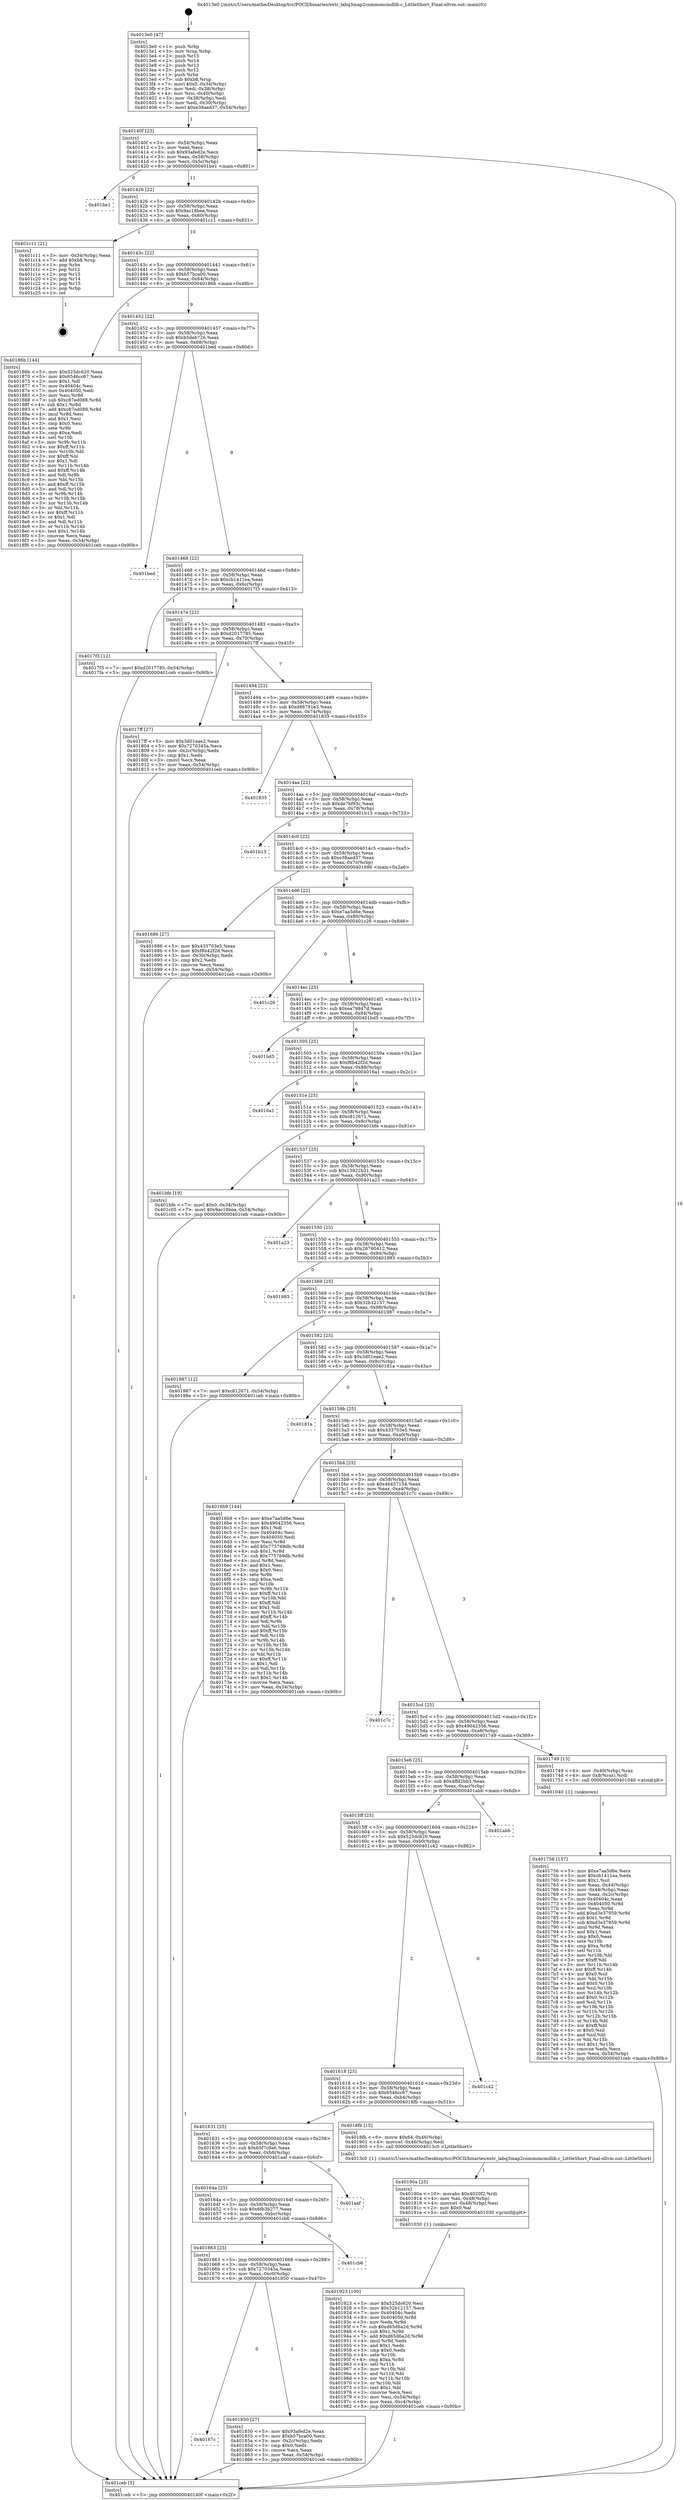 digraph "0x4013e0" {
  label = "0x4013e0 (/mnt/c/Users/mathe/Desktop/tcc/POCII/binaries/extr_labq3map2commoncmdlib.c_LittleShort_Final-ollvm.out::main(0))"
  labelloc = "t"
  node[shape=record]

  Entry [label="",width=0.3,height=0.3,shape=circle,fillcolor=black,style=filled]
  "0x40140f" [label="{
     0x40140f [23]\l
     | [instrs]\l
     &nbsp;&nbsp;0x40140f \<+3\>: mov -0x54(%rbp),%eax\l
     &nbsp;&nbsp;0x401412 \<+2\>: mov %eax,%ecx\l
     &nbsp;&nbsp;0x401414 \<+6\>: sub $0x93afed2e,%ecx\l
     &nbsp;&nbsp;0x40141a \<+3\>: mov %eax,-0x58(%rbp)\l
     &nbsp;&nbsp;0x40141d \<+3\>: mov %ecx,-0x5c(%rbp)\l
     &nbsp;&nbsp;0x401420 \<+6\>: je 0000000000401be1 \<main+0x801\>\l
  }"]
  "0x401be1" [label="{
     0x401be1\l
  }", style=dashed]
  "0x401426" [label="{
     0x401426 [22]\l
     | [instrs]\l
     &nbsp;&nbsp;0x401426 \<+5\>: jmp 000000000040142b \<main+0x4b\>\l
     &nbsp;&nbsp;0x40142b \<+3\>: mov -0x58(%rbp),%eax\l
     &nbsp;&nbsp;0x40142e \<+5\>: sub $0x9ac18bea,%eax\l
     &nbsp;&nbsp;0x401433 \<+3\>: mov %eax,-0x60(%rbp)\l
     &nbsp;&nbsp;0x401436 \<+6\>: je 0000000000401c11 \<main+0x831\>\l
  }"]
  Exit [label="",width=0.3,height=0.3,shape=circle,fillcolor=black,style=filled,peripheries=2]
  "0x401c11" [label="{
     0x401c11 [21]\l
     | [instrs]\l
     &nbsp;&nbsp;0x401c11 \<+3\>: mov -0x34(%rbp),%eax\l
     &nbsp;&nbsp;0x401c14 \<+7\>: add $0xb8,%rsp\l
     &nbsp;&nbsp;0x401c1b \<+1\>: pop %rbx\l
     &nbsp;&nbsp;0x401c1c \<+2\>: pop %r12\l
     &nbsp;&nbsp;0x401c1e \<+2\>: pop %r13\l
     &nbsp;&nbsp;0x401c20 \<+2\>: pop %r14\l
     &nbsp;&nbsp;0x401c22 \<+2\>: pop %r15\l
     &nbsp;&nbsp;0x401c24 \<+1\>: pop %rbp\l
     &nbsp;&nbsp;0x401c25 \<+1\>: ret\l
  }"]
  "0x40143c" [label="{
     0x40143c [22]\l
     | [instrs]\l
     &nbsp;&nbsp;0x40143c \<+5\>: jmp 0000000000401441 \<main+0x61\>\l
     &nbsp;&nbsp;0x401441 \<+3\>: mov -0x58(%rbp),%eax\l
     &nbsp;&nbsp;0x401444 \<+5\>: sub $0xb57bca00,%eax\l
     &nbsp;&nbsp;0x401449 \<+3\>: mov %eax,-0x64(%rbp)\l
     &nbsp;&nbsp;0x40144c \<+6\>: je 000000000040186b \<main+0x48b\>\l
  }"]
  "0x401923" [label="{
     0x401923 [100]\l
     | [instrs]\l
     &nbsp;&nbsp;0x401923 \<+5\>: mov $0x525dc620,%esi\l
     &nbsp;&nbsp;0x401928 \<+5\>: mov $0x32b12157,%ecx\l
     &nbsp;&nbsp;0x40192d \<+7\>: mov 0x40404c,%edx\l
     &nbsp;&nbsp;0x401934 \<+8\>: mov 0x404050,%r8d\l
     &nbsp;&nbsp;0x40193c \<+3\>: mov %edx,%r9d\l
     &nbsp;&nbsp;0x40193f \<+7\>: sub $0xd65d6a2d,%r9d\l
     &nbsp;&nbsp;0x401946 \<+4\>: sub $0x1,%r9d\l
     &nbsp;&nbsp;0x40194a \<+7\>: add $0xd65d6a2d,%r9d\l
     &nbsp;&nbsp;0x401951 \<+4\>: imul %r9d,%edx\l
     &nbsp;&nbsp;0x401955 \<+3\>: and $0x1,%edx\l
     &nbsp;&nbsp;0x401958 \<+3\>: cmp $0x0,%edx\l
     &nbsp;&nbsp;0x40195b \<+4\>: sete %r10b\l
     &nbsp;&nbsp;0x40195f \<+4\>: cmp $0xa,%r8d\l
     &nbsp;&nbsp;0x401963 \<+4\>: setl %r11b\l
     &nbsp;&nbsp;0x401967 \<+3\>: mov %r10b,%bl\l
     &nbsp;&nbsp;0x40196a \<+3\>: and %r11b,%bl\l
     &nbsp;&nbsp;0x40196d \<+3\>: xor %r11b,%r10b\l
     &nbsp;&nbsp;0x401970 \<+3\>: or %r10b,%bl\l
     &nbsp;&nbsp;0x401973 \<+3\>: test $0x1,%bl\l
     &nbsp;&nbsp;0x401976 \<+3\>: cmovne %ecx,%esi\l
     &nbsp;&nbsp;0x401979 \<+3\>: mov %esi,-0x54(%rbp)\l
     &nbsp;&nbsp;0x40197c \<+6\>: mov %eax,-0xc4(%rbp)\l
     &nbsp;&nbsp;0x401982 \<+5\>: jmp 0000000000401ceb \<main+0x90b\>\l
  }"]
  "0x40186b" [label="{
     0x40186b [144]\l
     | [instrs]\l
     &nbsp;&nbsp;0x40186b \<+5\>: mov $0x525dc620,%eax\l
     &nbsp;&nbsp;0x401870 \<+5\>: mov $0x6546cc67,%ecx\l
     &nbsp;&nbsp;0x401875 \<+2\>: mov $0x1,%dl\l
     &nbsp;&nbsp;0x401877 \<+7\>: mov 0x40404c,%esi\l
     &nbsp;&nbsp;0x40187e \<+7\>: mov 0x404050,%edi\l
     &nbsp;&nbsp;0x401885 \<+3\>: mov %esi,%r8d\l
     &nbsp;&nbsp;0x401888 \<+7\>: sub $0xc87ed088,%r8d\l
     &nbsp;&nbsp;0x40188f \<+4\>: sub $0x1,%r8d\l
     &nbsp;&nbsp;0x401893 \<+7\>: add $0xc87ed088,%r8d\l
     &nbsp;&nbsp;0x40189a \<+4\>: imul %r8d,%esi\l
     &nbsp;&nbsp;0x40189e \<+3\>: and $0x1,%esi\l
     &nbsp;&nbsp;0x4018a1 \<+3\>: cmp $0x0,%esi\l
     &nbsp;&nbsp;0x4018a4 \<+4\>: sete %r9b\l
     &nbsp;&nbsp;0x4018a8 \<+3\>: cmp $0xa,%edi\l
     &nbsp;&nbsp;0x4018ab \<+4\>: setl %r10b\l
     &nbsp;&nbsp;0x4018af \<+3\>: mov %r9b,%r11b\l
     &nbsp;&nbsp;0x4018b2 \<+4\>: xor $0xff,%r11b\l
     &nbsp;&nbsp;0x4018b6 \<+3\>: mov %r10b,%bl\l
     &nbsp;&nbsp;0x4018b9 \<+3\>: xor $0xff,%bl\l
     &nbsp;&nbsp;0x4018bc \<+3\>: xor $0x1,%dl\l
     &nbsp;&nbsp;0x4018bf \<+3\>: mov %r11b,%r14b\l
     &nbsp;&nbsp;0x4018c2 \<+4\>: and $0xff,%r14b\l
     &nbsp;&nbsp;0x4018c6 \<+3\>: and %dl,%r9b\l
     &nbsp;&nbsp;0x4018c9 \<+3\>: mov %bl,%r15b\l
     &nbsp;&nbsp;0x4018cc \<+4\>: and $0xff,%r15b\l
     &nbsp;&nbsp;0x4018d0 \<+3\>: and %dl,%r10b\l
     &nbsp;&nbsp;0x4018d3 \<+3\>: or %r9b,%r14b\l
     &nbsp;&nbsp;0x4018d6 \<+3\>: or %r10b,%r15b\l
     &nbsp;&nbsp;0x4018d9 \<+3\>: xor %r15b,%r14b\l
     &nbsp;&nbsp;0x4018dc \<+3\>: or %bl,%r11b\l
     &nbsp;&nbsp;0x4018df \<+4\>: xor $0xff,%r11b\l
     &nbsp;&nbsp;0x4018e3 \<+3\>: or $0x1,%dl\l
     &nbsp;&nbsp;0x4018e6 \<+3\>: and %dl,%r11b\l
     &nbsp;&nbsp;0x4018e9 \<+3\>: or %r11b,%r14b\l
     &nbsp;&nbsp;0x4018ec \<+4\>: test $0x1,%r14b\l
     &nbsp;&nbsp;0x4018f0 \<+3\>: cmovne %ecx,%eax\l
     &nbsp;&nbsp;0x4018f3 \<+3\>: mov %eax,-0x54(%rbp)\l
     &nbsp;&nbsp;0x4018f6 \<+5\>: jmp 0000000000401ceb \<main+0x90b\>\l
  }"]
  "0x401452" [label="{
     0x401452 [22]\l
     | [instrs]\l
     &nbsp;&nbsp;0x401452 \<+5\>: jmp 0000000000401457 \<main+0x77\>\l
     &nbsp;&nbsp;0x401457 \<+3\>: mov -0x58(%rbp),%eax\l
     &nbsp;&nbsp;0x40145a \<+5\>: sub $0xb5deb726,%eax\l
     &nbsp;&nbsp;0x40145f \<+3\>: mov %eax,-0x68(%rbp)\l
     &nbsp;&nbsp;0x401462 \<+6\>: je 0000000000401bed \<main+0x80d\>\l
  }"]
  "0x40190a" [label="{
     0x40190a [25]\l
     | [instrs]\l
     &nbsp;&nbsp;0x40190a \<+10\>: movabs $0x4020f2,%rdi\l
     &nbsp;&nbsp;0x401914 \<+4\>: mov %ax,-0x48(%rbp)\l
     &nbsp;&nbsp;0x401918 \<+4\>: movswl -0x48(%rbp),%esi\l
     &nbsp;&nbsp;0x40191c \<+2\>: mov $0x0,%al\l
     &nbsp;&nbsp;0x40191e \<+5\>: call 0000000000401030 \<printf@plt\>\l
     | [calls]\l
     &nbsp;&nbsp;0x401030 \{1\} (unknown)\l
  }"]
  "0x401bed" [label="{
     0x401bed\l
  }", style=dashed]
  "0x401468" [label="{
     0x401468 [22]\l
     | [instrs]\l
     &nbsp;&nbsp;0x401468 \<+5\>: jmp 000000000040146d \<main+0x8d\>\l
     &nbsp;&nbsp;0x40146d \<+3\>: mov -0x58(%rbp),%eax\l
     &nbsp;&nbsp;0x401470 \<+5\>: sub $0xcb1411ea,%eax\l
     &nbsp;&nbsp;0x401475 \<+3\>: mov %eax,-0x6c(%rbp)\l
     &nbsp;&nbsp;0x401478 \<+6\>: je 00000000004017f3 \<main+0x413\>\l
  }"]
  "0x40167c" [label="{
     0x40167c\l
  }", style=dashed]
  "0x4017f3" [label="{
     0x4017f3 [12]\l
     | [instrs]\l
     &nbsp;&nbsp;0x4017f3 \<+7\>: movl $0xd2017785,-0x54(%rbp)\l
     &nbsp;&nbsp;0x4017fa \<+5\>: jmp 0000000000401ceb \<main+0x90b\>\l
  }"]
  "0x40147e" [label="{
     0x40147e [22]\l
     | [instrs]\l
     &nbsp;&nbsp;0x40147e \<+5\>: jmp 0000000000401483 \<main+0xa3\>\l
     &nbsp;&nbsp;0x401483 \<+3\>: mov -0x58(%rbp),%eax\l
     &nbsp;&nbsp;0x401486 \<+5\>: sub $0xd2017785,%eax\l
     &nbsp;&nbsp;0x40148b \<+3\>: mov %eax,-0x70(%rbp)\l
     &nbsp;&nbsp;0x40148e \<+6\>: je 00000000004017ff \<main+0x41f\>\l
  }"]
  "0x401850" [label="{
     0x401850 [27]\l
     | [instrs]\l
     &nbsp;&nbsp;0x401850 \<+5\>: mov $0x93afed2e,%eax\l
     &nbsp;&nbsp;0x401855 \<+5\>: mov $0xb57bca00,%ecx\l
     &nbsp;&nbsp;0x40185a \<+3\>: mov -0x2c(%rbp),%edx\l
     &nbsp;&nbsp;0x40185d \<+3\>: cmp $0x0,%edx\l
     &nbsp;&nbsp;0x401860 \<+3\>: cmove %ecx,%eax\l
     &nbsp;&nbsp;0x401863 \<+3\>: mov %eax,-0x54(%rbp)\l
     &nbsp;&nbsp;0x401866 \<+5\>: jmp 0000000000401ceb \<main+0x90b\>\l
  }"]
  "0x4017ff" [label="{
     0x4017ff [27]\l
     | [instrs]\l
     &nbsp;&nbsp;0x4017ff \<+5\>: mov $0x3d01eae2,%eax\l
     &nbsp;&nbsp;0x401804 \<+5\>: mov $0x7270345a,%ecx\l
     &nbsp;&nbsp;0x401809 \<+3\>: mov -0x2c(%rbp),%edx\l
     &nbsp;&nbsp;0x40180c \<+3\>: cmp $0x1,%edx\l
     &nbsp;&nbsp;0x40180f \<+3\>: cmovl %ecx,%eax\l
     &nbsp;&nbsp;0x401812 \<+3\>: mov %eax,-0x54(%rbp)\l
     &nbsp;&nbsp;0x401815 \<+5\>: jmp 0000000000401ceb \<main+0x90b\>\l
  }"]
  "0x401494" [label="{
     0x401494 [22]\l
     | [instrs]\l
     &nbsp;&nbsp;0x401494 \<+5\>: jmp 0000000000401499 \<main+0xb9\>\l
     &nbsp;&nbsp;0x401499 \<+3\>: mov -0x58(%rbp),%eax\l
     &nbsp;&nbsp;0x40149c \<+5\>: sub $0xd86791e3,%eax\l
     &nbsp;&nbsp;0x4014a1 \<+3\>: mov %eax,-0x74(%rbp)\l
     &nbsp;&nbsp;0x4014a4 \<+6\>: je 0000000000401835 \<main+0x455\>\l
  }"]
  "0x401663" [label="{
     0x401663 [25]\l
     | [instrs]\l
     &nbsp;&nbsp;0x401663 \<+5\>: jmp 0000000000401668 \<main+0x288\>\l
     &nbsp;&nbsp;0x401668 \<+3\>: mov -0x58(%rbp),%eax\l
     &nbsp;&nbsp;0x40166b \<+5\>: sub $0x7270345a,%eax\l
     &nbsp;&nbsp;0x401670 \<+6\>: mov %eax,-0xc0(%rbp)\l
     &nbsp;&nbsp;0x401676 \<+6\>: je 0000000000401850 \<main+0x470\>\l
  }"]
  "0x401835" [label="{
     0x401835\l
  }", style=dashed]
  "0x4014aa" [label="{
     0x4014aa [22]\l
     | [instrs]\l
     &nbsp;&nbsp;0x4014aa \<+5\>: jmp 00000000004014af \<main+0xcf\>\l
     &nbsp;&nbsp;0x4014af \<+3\>: mov -0x58(%rbp),%eax\l
     &nbsp;&nbsp;0x4014b2 \<+5\>: sub $0xde7bf93c,%eax\l
     &nbsp;&nbsp;0x4014b7 \<+3\>: mov %eax,-0x78(%rbp)\l
     &nbsp;&nbsp;0x4014ba \<+6\>: je 0000000000401b13 \<main+0x733\>\l
  }"]
  "0x401cb6" [label="{
     0x401cb6\l
  }", style=dashed]
  "0x401b13" [label="{
     0x401b13\l
  }", style=dashed]
  "0x4014c0" [label="{
     0x4014c0 [22]\l
     | [instrs]\l
     &nbsp;&nbsp;0x4014c0 \<+5\>: jmp 00000000004014c5 \<main+0xe5\>\l
     &nbsp;&nbsp;0x4014c5 \<+3\>: mov -0x58(%rbp),%eax\l
     &nbsp;&nbsp;0x4014c8 \<+5\>: sub $0xe38aed37,%eax\l
     &nbsp;&nbsp;0x4014cd \<+3\>: mov %eax,-0x7c(%rbp)\l
     &nbsp;&nbsp;0x4014d0 \<+6\>: je 0000000000401686 \<main+0x2a6\>\l
  }"]
  "0x40164a" [label="{
     0x40164a [25]\l
     | [instrs]\l
     &nbsp;&nbsp;0x40164a \<+5\>: jmp 000000000040164f \<main+0x26f\>\l
     &nbsp;&nbsp;0x40164f \<+3\>: mov -0x58(%rbp),%eax\l
     &nbsp;&nbsp;0x401652 \<+5\>: sub $0x6fb36277,%eax\l
     &nbsp;&nbsp;0x401657 \<+6\>: mov %eax,-0xbc(%rbp)\l
     &nbsp;&nbsp;0x40165d \<+6\>: je 0000000000401cb6 \<main+0x8d6\>\l
  }"]
  "0x401686" [label="{
     0x401686 [27]\l
     | [instrs]\l
     &nbsp;&nbsp;0x401686 \<+5\>: mov $0x433703e5,%eax\l
     &nbsp;&nbsp;0x40168b \<+5\>: mov $0xf8b42f2d,%ecx\l
     &nbsp;&nbsp;0x401690 \<+3\>: mov -0x30(%rbp),%edx\l
     &nbsp;&nbsp;0x401693 \<+3\>: cmp $0x2,%edx\l
     &nbsp;&nbsp;0x401696 \<+3\>: cmovne %ecx,%eax\l
     &nbsp;&nbsp;0x401699 \<+3\>: mov %eax,-0x54(%rbp)\l
     &nbsp;&nbsp;0x40169c \<+5\>: jmp 0000000000401ceb \<main+0x90b\>\l
  }"]
  "0x4014d6" [label="{
     0x4014d6 [22]\l
     | [instrs]\l
     &nbsp;&nbsp;0x4014d6 \<+5\>: jmp 00000000004014db \<main+0xfb\>\l
     &nbsp;&nbsp;0x4014db \<+3\>: mov -0x58(%rbp),%eax\l
     &nbsp;&nbsp;0x4014de \<+5\>: sub $0xe7aa5d6e,%eax\l
     &nbsp;&nbsp;0x4014e3 \<+3\>: mov %eax,-0x80(%rbp)\l
     &nbsp;&nbsp;0x4014e6 \<+6\>: je 0000000000401c26 \<main+0x846\>\l
  }"]
  "0x401ceb" [label="{
     0x401ceb [5]\l
     | [instrs]\l
     &nbsp;&nbsp;0x401ceb \<+5\>: jmp 000000000040140f \<main+0x2f\>\l
  }"]
  "0x4013e0" [label="{
     0x4013e0 [47]\l
     | [instrs]\l
     &nbsp;&nbsp;0x4013e0 \<+1\>: push %rbp\l
     &nbsp;&nbsp;0x4013e1 \<+3\>: mov %rsp,%rbp\l
     &nbsp;&nbsp;0x4013e4 \<+2\>: push %r15\l
     &nbsp;&nbsp;0x4013e6 \<+2\>: push %r14\l
     &nbsp;&nbsp;0x4013e8 \<+2\>: push %r13\l
     &nbsp;&nbsp;0x4013ea \<+2\>: push %r12\l
     &nbsp;&nbsp;0x4013ec \<+1\>: push %rbx\l
     &nbsp;&nbsp;0x4013ed \<+7\>: sub $0xb8,%rsp\l
     &nbsp;&nbsp;0x4013f4 \<+7\>: movl $0x0,-0x34(%rbp)\l
     &nbsp;&nbsp;0x4013fb \<+3\>: mov %edi,-0x38(%rbp)\l
     &nbsp;&nbsp;0x4013fe \<+4\>: mov %rsi,-0x40(%rbp)\l
     &nbsp;&nbsp;0x401402 \<+3\>: mov -0x38(%rbp),%edi\l
     &nbsp;&nbsp;0x401405 \<+3\>: mov %edi,-0x30(%rbp)\l
     &nbsp;&nbsp;0x401408 \<+7\>: movl $0xe38aed37,-0x54(%rbp)\l
  }"]
  "0x401aaf" [label="{
     0x401aaf\l
  }", style=dashed]
  "0x401c26" [label="{
     0x401c26\l
  }", style=dashed]
  "0x4014ec" [label="{
     0x4014ec [25]\l
     | [instrs]\l
     &nbsp;&nbsp;0x4014ec \<+5\>: jmp 00000000004014f1 \<main+0x111\>\l
     &nbsp;&nbsp;0x4014f1 \<+3\>: mov -0x58(%rbp),%eax\l
     &nbsp;&nbsp;0x4014f4 \<+5\>: sub $0xea79847d,%eax\l
     &nbsp;&nbsp;0x4014f9 \<+6\>: mov %eax,-0x84(%rbp)\l
     &nbsp;&nbsp;0x4014ff \<+6\>: je 0000000000401bd5 \<main+0x7f5\>\l
  }"]
  "0x401631" [label="{
     0x401631 [25]\l
     | [instrs]\l
     &nbsp;&nbsp;0x401631 \<+5\>: jmp 0000000000401636 \<main+0x256\>\l
     &nbsp;&nbsp;0x401636 \<+3\>: mov -0x58(%rbp),%eax\l
     &nbsp;&nbsp;0x401639 \<+5\>: sub $0x65f7c9a6,%eax\l
     &nbsp;&nbsp;0x40163e \<+6\>: mov %eax,-0xb8(%rbp)\l
     &nbsp;&nbsp;0x401644 \<+6\>: je 0000000000401aaf \<main+0x6cf\>\l
  }"]
  "0x401bd5" [label="{
     0x401bd5\l
  }", style=dashed]
  "0x401505" [label="{
     0x401505 [25]\l
     | [instrs]\l
     &nbsp;&nbsp;0x401505 \<+5\>: jmp 000000000040150a \<main+0x12a\>\l
     &nbsp;&nbsp;0x40150a \<+3\>: mov -0x58(%rbp),%eax\l
     &nbsp;&nbsp;0x40150d \<+5\>: sub $0xf8b42f2d,%eax\l
     &nbsp;&nbsp;0x401512 \<+6\>: mov %eax,-0x88(%rbp)\l
     &nbsp;&nbsp;0x401518 \<+6\>: je 00000000004016a1 \<main+0x2c1\>\l
  }"]
  "0x4018fb" [label="{
     0x4018fb [15]\l
     | [instrs]\l
     &nbsp;&nbsp;0x4018fb \<+6\>: movw $0x64,-0x46(%rbp)\l
     &nbsp;&nbsp;0x401901 \<+4\>: movswl -0x46(%rbp),%edi\l
     &nbsp;&nbsp;0x401905 \<+5\>: call 00000000004013c0 \<LittleShort\>\l
     | [calls]\l
     &nbsp;&nbsp;0x4013c0 \{1\} (/mnt/c/Users/mathe/Desktop/tcc/POCII/binaries/extr_labq3map2commoncmdlib.c_LittleShort_Final-ollvm.out::LittleShort)\l
  }"]
  "0x4016a1" [label="{
     0x4016a1\l
  }", style=dashed]
  "0x40151e" [label="{
     0x40151e [25]\l
     | [instrs]\l
     &nbsp;&nbsp;0x40151e \<+5\>: jmp 0000000000401523 \<main+0x143\>\l
     &nbsp;&nbsp;0x401523 \<+3\>: mov -0x58(%rbp),%eax\l
     &nbsp;&nbsp;0x401526 \<+5\>: sub $0xc812671,%eax\l
     &nbsp;&nbsp;0x40152b \<+6\>: mov %eax,-0x8c(%rbp)\l
     &nbsp;&nbsp;0x401531 \<+6\>: je 0000000000401bfe \<main+0x81e\>\l
  }"]
  "0x401618" [label="{
     0x401618 [25]\l
     | [instrs]\l
     &nbsp;&nbsp;0x401618 \<+5\>: jmp 000000000040161d \<main+0x23d\>\l
     &nbsp;&nbsp;0x40161d \<+3\>: mov -0x58(%rbp),%eax\l
     &nbsp;&nbsp;0x401620 \<+5\>: sub $0x6546cc67,%eax\l
     &nbsp;&nbsp;0x401625 \<+6\>: mov %eax,-0xb4(%rbp)\l
     &nbsp;&nbsp;0x40162b \<+6\>: je 00000000004018fb \<main+0x51b\>\l
  }"]
  "0x401bfe" [label="{
     0x401bfe [19]\l
     | [instrs]\l
     &nbsp;&nbsp;0x401bfe \<+7\>: movl $0x0,-0x34(%rbp)\l
     &nbsp;&nbsp;0x401c05 \<+7\>: movl $0x9ac18bea,-0x54(%rbp)\l
     &nbsp;&nbsp;0x401c0c \<+5\>: jmp 0000000000401ceb \<main+0x90b\>\l
  }"]
  "0x401537" [label="{
     0x401537 [25]\l
     | [instrs]\l
     &nbsp;&nbsp;0x401537 \<+5\>: jmp 000000000040153c \<main+0x15c\>\l
     &nbsp;&nbsp;0x40153c \<+3\>: mov -0x58(%rbp),%eax\l
     &nbsp;&nbsp;0x40153f \<+5\>: sub $0x13922b31,%eax\l
     &nbsp;&nbsp;0x401544 \<+6\>: mov %eax,-0x90(%rbp)\l
     &nbsp;&nbsp;0x40154a \<+6\>: je 0000000000401a23 \<main+0x643\>\l
  }"]
  "0x401c42" [label="{
     0x401c42\l
  }", style=dashed]
  "0x401a23" [label="{
     0x401a23\l
  }", style=dashed]
  "0x401550" [label="{
     0x401550 [25]\l
     | [instrs]\l
     &nbsp;&nbsp;0x401550 \<+5\>: jmp 0000000000401555 \<main+0x175\>\l
     &nbsp;&nbsp;0x401555 \<+3\>: mov -0x58(%rbp),%eax\l
     &nbsp;&nbsp;0x401558 \<+5\>: sub $0x26760412,%eax\l
     &nbsp;&nbsp;0x40155d \<+6\>: mov %eax,-0x94(%rbp)\l
     &nbsp;&nbsp;0x401563 \<+6\>: je 0000000000401993 \<main+0x5b3\>\l
  }"]
  "0x4015ff" [label="{
     0x4015ff [25]\l
     | [instrs]\l
     &nbsp;&nbsp;0x4015ff \<+5\>: jmp 0000000000401604 \<main+0x224\>\l
     &nbsp;&nbsp;0x401604 \<+3\>: mov -0x58(%rbp),%eax\l
     &nbsp;&nbsp;0x401607 \<+5\>: sub $0x525dc620,%eax\l
     &nbsp;&nbsp;0x40160c \<+6\>: mov %eax,-0xb0(%rbp)\l
     &nbsp;&nbsp;0x401612 \<+6\>: je 0000000000401c42 \<main+0x862\>\l
  }"]
  "0x401993" [label="{
     0x401993\l
  }", style=dashed]
  "0x401569" [label="{
     0x401569 [25]\l
     | [instrs]\l
     &nbsp;&nbsp;0x401569 \<+5\>: jmp 000000000040156e \<main+0x18e\>\l
     &nbsp;&nbsp;0x40156e \<+3\>: mov -0x58(%rbp),%eax\l
     &nbsp;&nbsp;0x401571 \<+5\>: sub $0x32b12157,%eax\l
     &nbsp;&nbsp;0x401576 \<+6\>: mov %eax,-0x98(%rbp)\l
     &nbsp;&nbsp;0x40157c \<+6\>: je 0000000000401987 \<main+0x5a7\>\l
  }"]
  "0x401abb" [label="{
     0x401abb\l
  }", style=dashed]
  "0x401987" [label="{
     0x401987 [12]\l
     | [instrs]\l
     &nbsp;&nbsp;0x401987 \<+7\>: movl $0xc812671,-0x54(%rbp)\l
     &nbsp;&nbsp;0x40198e \<+5\>: jmp 0000000000401ceb \<main+0x90b\>\l
  }"]
  "0x401582" [label="{
     0x401582 [25]\l
     | [instrs]\l
     &nbsp;&nbsp;0x401582 \<+5\>: jmp 0000000000401587 \<main+0x1a7\>\l
     &nbsp;&nbsp;0x401587 \<+3\>: mov -0x58(%rbp),%eax\l
     &nbsp;&nbsp;0x40158a \<+5\>: sub $0x3d01eae2,%eax\l
     &nbsp;&nbsp;0x40158f \<+6\>: mov %eax,-0x9c(%rbp)\l
     &nbsp;&nbsp;0x401595 \<+6\>: je 000000000040181a \<main+0x43a\>\l
  }"]
  "0x401756" [label="{
     0x401756 [157]\l
     | [instrs]\l
     &nbsp;&nbsp;0x401756 \<+5\>: mov $0xe7aa5d6e,%ecx\l
     &nbsp;&nbsp;0x40175b \<+5\>: mov $0xcb1411ea,%edx\l
     &nbsp;&nbsp;0x401760 \<+3\>: mov $0x1,%sil\l
     &nbsp;&nbsp;0x401763 \<+3\>: mov %eax,-0x44(%rbp)\l
     &nbsp;&nbsp;0x401766 \<+3\>: mov -0x44(%rbp),%eax\l
     &nbsp;&nbsp;0x401769 \<+3\>: mov %eax,-0x2c(%rbp)\l
     &nbsp;&nbsp;0x40176c \<+7\>: mov 0x40404c,%eax\l
     &nbsp;&nbsp;0x401773 \<+8\>: mov 0x404050,%r8d\l
     &nbsp;&nbsp;0x40177b \<+3\>: mov %eax,%r9d\l
     &nbsp;&nbsp;0x40177e \<+7\>: add $0xd3e37959,%r9d\l
     &nbsp;&nbsp;0x401785 \<+4\>: sub $0x1,%r9d\l
     &nbsp;&nbsp;0x401789 \<+7\>: sub $0xd3e37959,%r9d\l
     &nbsp;&nbsp;0x401790 \<+4\>: imul %r9d,%eax\l
     &nbsp;&nbsp;0x401794 \<+3\>: and $0x1,%eax\l
     &nbsp;&nbsp;0x401797 \<+3\>: cmp $0x0,%eax\l
     &nbsp;&nbsp;0x40179a \<+4\>: sete %r10b\l
     &nbsp;&nbsp;0x40179e \<+4\>: cmp $0xa,%r8d\l
     &nbsp;&nbsp;0x4017a2 \<+4\>: setl %r11b\l
     &nbsp;&nbsp;0x4017a6 \<+3\>: mov %r10b,%bl\l
     &nbsp;&nbsp;0x4017a9 \<+3\>: xor $0xff,%bl\l
     &nbsp;&nbsp;0x4017ac \<+3\>: mov %r11b,%r14b\l
     &nbsp;&nbsp;0x4017af \<+4\>: xor $0xff,%r14b\l
     &nbsp;&nbsp;0x4017b3 \<+4\>: xor $0x0,%sil\l
     &nbsp;&nbsp;0x4017b7 \<+3\>: mov %bl,%r15b\l
     &nbsp;&nbsp;0x4017ba \<+4\>: and $0x0,%r15b\l
     &nbsp;&nbsp;0x4017be \<+3\>: and %sil,%r10b\l
     &nbsp;&nbsp;0x4017c1 \<+3\>: mov %r14b,%r12b\l
     &nbsp;&nbsp;0x4017c4 \<+4\>: and $0x0,%r12b\l
     &nbsp;&nbsp;0x4017c8 \<+3\>: and %sil,%r11b\l
     &nbsp;&nbsp;0x4017cb \<+3\>: or %r10b,%r15b\l
     &nbsp;&nbsp;0x4017ce \<+3\>: or %r11b,%r12b\l
     &nbsp;&nbsp;0x4017d1 \<+3\>: xor %r12b,%r15b\l
     &nbsp;&nbsp;0x4017d4 \<+3\>: or %r14b,%bl\l
     &nbsp;&nbsp;0x4017d7 \<+3\>: xor $0xff,%bl\l
     &nbsp;&nbsp;0x4017da \<+4\>: or $0x0,%sil\l
     &nbsp;&nbsp;0x4017de \<+3\>: and %sil,%bl\l
     &nbsp;&nbsp;0x4017e1 \<+3\>: or %bl,%r15b\l
     &nbsp;&nbsp;0x4017e4 \<+4\>: test $0x1,%r15b\l
     &nbsp;&nbsp;0x4017e8 \<+3\>: cmovne %edx,%ecx\l
     &nbsp;&nbsp;0x4017eb \<+3\>: mov %ecx,-0x54(%rbp)\l
     &nbsp;&nbsp;0x4017ee \<+5\>: jmp 0000000000401ceb \<main+0x90b\>\l
  }"]
  "0x40181a" [label="{
     0x40181a\l
  }", style=dashed]
  "0x40159b" [label="{
     0x40159b [25]\l
     | [instrs]\l
     &nbsp;&nbsp;0x40159b \<+5\>: jmp 00000000004015a0 \<main+0x1c0\>\l
     &nbsp;&nbsp;0x4015a0 \<+3\>: mov -0x58(%rbp),%eax\l
     &nbsp;&nbsp;0x4015a3 \<+5\>: sub $0x433703e5,%eax\l
     &nbsp;&nbsp;0x4015a8 \<+6\>: mov %eax,-0xa0(%rbp)\l
     &nbsp;&nbsp;0x4015ae \<+6\>: je 00000000004016b9 \<main+0x2d9\>\l
  }"]
  "0x4015e6" [label="{
     0x4015e6 [25]\l
     | [instrs]\l
     &nbsp;&nbsp;0x4015e6 \<+5\>: jmp 00000000004015eb \<main+0x20b\>\l
     &nbsp;&nbsp;0x4015eb \<+3\>: mov -0x58(%rbp),%eax\l
     &nbsp;&nbsp;0x4015ee \<+5\>: sub $0x4ffd2bb3,%eax\l
     &nbsp;&nbsp;0x4015f3 \<+6\>: mov %eax,-0xac(%rbp)\l
     &nbsp;&nbsp;0x4015f9 \<+6\>: je 0000000000401abb \<main+0x6db\>\l
  }"]
  "0x4016b9" [label="{
     0x4016b9 [144]\l
     | [instrs]\l
     &nbsp;&nbsp;0x4016b9 \<+5\>: mov $0xe7aa5d6e,%eax\l
     &nbsp;&nbsp;0x4016be \<+5\>: mov $0x49042356,%ecx\l
     &nbsp;&nbsp;0x4016c3 \<+2\>: mov $0x1,%dl\l
     &nbsp;&nbsp;0x4016c5 \<+7\>: mov 0x40404c,%esi\l
     &nbsp;&nbsp;0x4016cc \<+7\>: mov 0x404050,%edi\l
     &nbsp;&nbsp;0x4016d3 \<+3\>: mov %esi,%r8d\l
     &nbsp;&nbsp;0x4016d6 \<+7\>: add $0x775769db,%r8d\l
     &nbsp;&nbsp;0x4016dd \<+4\>: sub $0x1,%r8d\l
     &nbsp;&nbsp;0x4016e1 \<+7\>: sub $0x775769db,%r8d\l
     &nbsp;&nbsp;0x4016e8 \<+4\>: imul %r8d,%esi\l
     &nbsp;&nbsp;0x4016ec \<+3\>: and $0x1,%esi\l
     &nbsp;&nbsp;0x4016ef \<+3\>: cmp $0x0,%esi\l
     &nbsp;&nbsp;0x4016f2 \<+4\>: sete %r9b\l
     &nbsp;&nbsp;0x4016f6 \<+3\>: cmp $0xa,%edi\l
     &nbsp;&nbsp;0x4016f9 \<+4\>: setl %r10b\l
     &nbsp;&nbsp;0x4016fd \<+3\>: mov %r9b,%r11b\l
     &nbsp;&nbsp;0x401700 \<+4\>: xor $0xff,%r11b\l
     &nbsp;&nbsp;0x401704 \<+3\>: mov %r10b,%bl\l
     &nbsp;&nbsp;0x401707 \<+3\>: xor $0xff,%bl\l
     &nbsp;&nbsp;0x40170a \<+3\>: xor $0x1,%dl\l
     &nbsp;&nbsp;0x40170d \<+3\>: mov %r11b,%r14b\l
     &nbsp;&nbsp;0x401710 \<+4\>: and $0xff,%r14b\l
     &nbsp;&nbsp;0x401714 \<+3\>: and %dl,%r9b\l
     &nbsp;&nbsp;0x401717 \<+3\>: mov %bl,%r15b\l
     &nbsp;&nbsp;0x40171a \<+4\>: and $0xff,%r15b\l
     &nbsp;&nbsp;0x40171e \<+3\>: and %dl,%r10b\l
     &nbsp;&nbsp;0x401721 \<+3\>: or %r9b,%r14b\l
     &nbsp;&nbsp;0x401724 \<+3\>: or %r10b,%r15b\l
     &nbsp;&nbsp;0x401727 \<+3\>: xor %r15b,%r14b\l
     &nbsp;&nbsp;0x40172a \<+3\>: or %bl,%r11b\l
     &nbsp;&nbsp;0x40172d \<+4\>: xor $0xff,%r11b\l
     &nbsp;&nbsp;0x401731 \<+3\>: or $0x1,%dl\l
     &nbsp;&nbsp;0x401734 \<+3\>: and %dl,%r11b\l
     &nbsp;&nbsp;0x401737 \<+3\>: or %r11b,%r14b\l
     &nbsp;&nbsp;0x40173a \<+4\>: test $0x1,%r14b\l
     &nbsp;&nbsp;0x40173e \<+3\>: cmovne %ecx,%eax\l
     &nbsp;&nbsp;0x401741 \<+3\>: mov %eax,-0x54(%rbp)\l
     &nbsp;&nbsp;0x401744 \<+5\>: jmp 0000000000401ceb \<main+0x90b\>\l
  }"]
  "0x4015b4" [label="{
     0x4015b4 [25]\l
     | [instrs]\l
     &nbsp;&nbsp;0x4015b4 \<+5\>: jmp 00000000004015b9 \<main+0x1d9\>\l
     &nbsp;&nbsp;0x4015b9 \<+3\>: mov -0x58(%rbp),%eax\l
     &nbsp;&nbsp;0x4015bc \<+5\>: sub $0x46457154,%eax\l
     &nbsp;&nbsp;0x4015c1 \<+6\>: mov %eax,-0xa4(%rbp)\l
     &nbsp;&nbsp;0x4015c7 \<+6\>: je 0000000000401c7c \<main+0x89c\>\l
  }"]
  "0x401749" [label="{
     0x401749 [13]\l
     | [instrs]\l
     &nbsp;&nbsp;0x401749 \<+4\>: mov -0x40(%rbp),%rax\l
     &nbsp;&nbsp;0x40174d \<+4\>: mov 0x8(%rax),%rdi\l
     &nbsp;&nbsp;0x401751 \<+5\>: call 0000000000401040 \<atoi@plt\>\l
     | [calls]\l
     &nbsp;&nbsp;0x401040 \{1\} (unknown)\l
  }"]
  "0x401c7c" [label="{
     0x401c7c\l
  }", style=dashed]
  "0x4015cd" [label="{
     0x4015cd [25]\l
     | [instrs]\l
     &nbsp;&nbsp;0x4015cd \<+5\>: jmp 00000000004015d2 \<main+0x1f2\>\l
     &nbsp;&nbsp;0x4015d2 \<+3\>: mov -0x58(%rbp),%eax\l
     &nbsp;&nbsp;0x4015d5 \<+5\>: sub $0x49042356,%eax\l
     &nbsp;&nbsp;0x4015da \<+6\>: mov %eax,-0xa8(%rbp)\l
     &nbsp;&nbsp;0x4015e0 \<+6\>: je 0000000000401749 \<main+0x369\>\l
  }"]
  Entry -> "0x4013e0" [label=" 1"]
  "0x40140f" -> "0x401be1" [label=" 0"]
  "0x40140f" -> "0x401426" [label=" 11"]
  "0x401c11" -> Exit [label=" 1"]
  "0x401426" -> "0x401c11" [label=" 1"]
  "0x401426" -> "0x40143c" [label=" 10"]
  "0x401bfe" -> "0x401ceb" [label=" 1"]
  "0x40143c" -> "0x40186b" [label=" 1"]
  "0x40143c" -> "0x401452" [label=" 9"]
  "0x401987" -> "0x401ceb" [label=" 1"]
  "0x401452" -> "0x401bed" [label=" 0"]
  "0x401452" -> "0x401468" [label=" 9"]
  "0x401923" -> "0x401ceb" [label=" 1"]
  "0x401468" -> "0x4017f3" [label=" 1"]
  "0x401468" -> "0x40147e" [label=" 8"]
  "0x40190a" -> "0x401923" [label=" 1"]
  "0x40147e" -> "0x4017ff" [label=" 1"]
  "0x40147e" -> "0x401494" [label=" 7"]
  "0x4018fb" -> "0x40190a" [label=" 1"]
  "0x401494" -> "0x401835" [label=" 0"]
  "0x401494" -> "0x4014aa" [label=" 7"]
  "0x401850" -> "0x401ceb" [label=" 1"]
  "0x4014aa" -> "0x401b13" [label=" 0"]
  "0x4014aa" -> "0x4014c0" [label=" 7"]
  "0x401663" -> "0x40167c" [label=" 0"]
  "0x4014c0" -> "0x401686" [label=" 1"]
  "0x4014c0" -> "0x4014d6" [label=" 6"]
  "0x401686" -> "0x401ceb" [label=" 1"]
  "0x4013e0" -> "0x40140f" [label=" 1"]
  "0x401ceb" -> "0x40140f" [label=" 10"]
  "0x40186b" -> "0x401ceb" [label=" 1"]
  "0x4014d6" -> "0x401c26" [label=" 0"]
  "0x4014d6" -> "0x4014ec" [label=" 6"]
  "0x40164a" -> "0x401663" [label=" 1"]
  "0x4014ec" -> "0x401bd5" [label=" 0"]
  "0x4014ec" -> "0x401505" [label=" 6"]
  "0x401663" -> "0x401850" [label=" 1"]
  "0x401505" -> "0x4016a1" [label=" 0"]
  "0x401505" -> "0x40151e" [label=" 6"]
  "0x401631" -> "0x40164a" [label=" 1"]
  "0x40151e" -> "0x401bfe" [label=" 1"]
  "0x40151e" -> "0x401537" [label=" 5"]
  "0x40164a" -> "0x401cb6" [label=" 0"]
  "0x401537" -> "0x401a23" [label=" 0"]
  "0x401537" -> "0x401550" [label=" 5"]
  "0x401618" -> "0x401631" [label=" 1"]
  "0x401550" -> "0x401993" [label=" 0"]
  "0x401550" -> "0x401569" [label=" 5"]
  "0x401631" -> "0x401aaf" [label=" 0"]
  "0x401569" -> "0x401987" [label=" 1"]
  "0x401569" -> "0x401582" [label=" 4"]
  "0x4015ff" -> "0x401618" [label=" 2"]
  "0x401582" -> "0x40181a" [label=" 0"]
  "0x401582" -> "0x40159b" [label=" 4"]
  "0x401618" -> "0x4018fb" [label=" 1"]
  "0x40159b" -> "0x4016b9" [label=" 1"]
  "0x40159b" -> "0x4015b4" [label=" 3"]
  "0x4016b9" -> "0x401ceb" [label=" 1"]
  "0x4015e6" -> "0x4015ff" [label=" 2"]
  "0x4015b4" -> "0x401c7c" [label=" 0"]
  "0x4015b4" -> "0x4015cd" [label=" 3"]
  "0x4015e6" -> "0x401abb" [label=" 0"]
  "0x4015cd" -> "0x401749" [label=" 1"]
  "0x4015cd" -> "0x4015e6" [label=" 2"]
  "0x401749" -> "0x401756" [label=" 1"]
  "0x401756" -> "0x401ceb" [label=" 1"]
  "0x4017f3" -> "0x401ceb" [label=" 1"]
  "0x4017ff" -> "0x401ceb" [label=" 1"]
  "0x4015ff" -> "0x401c42" [label=" 0"]
}

